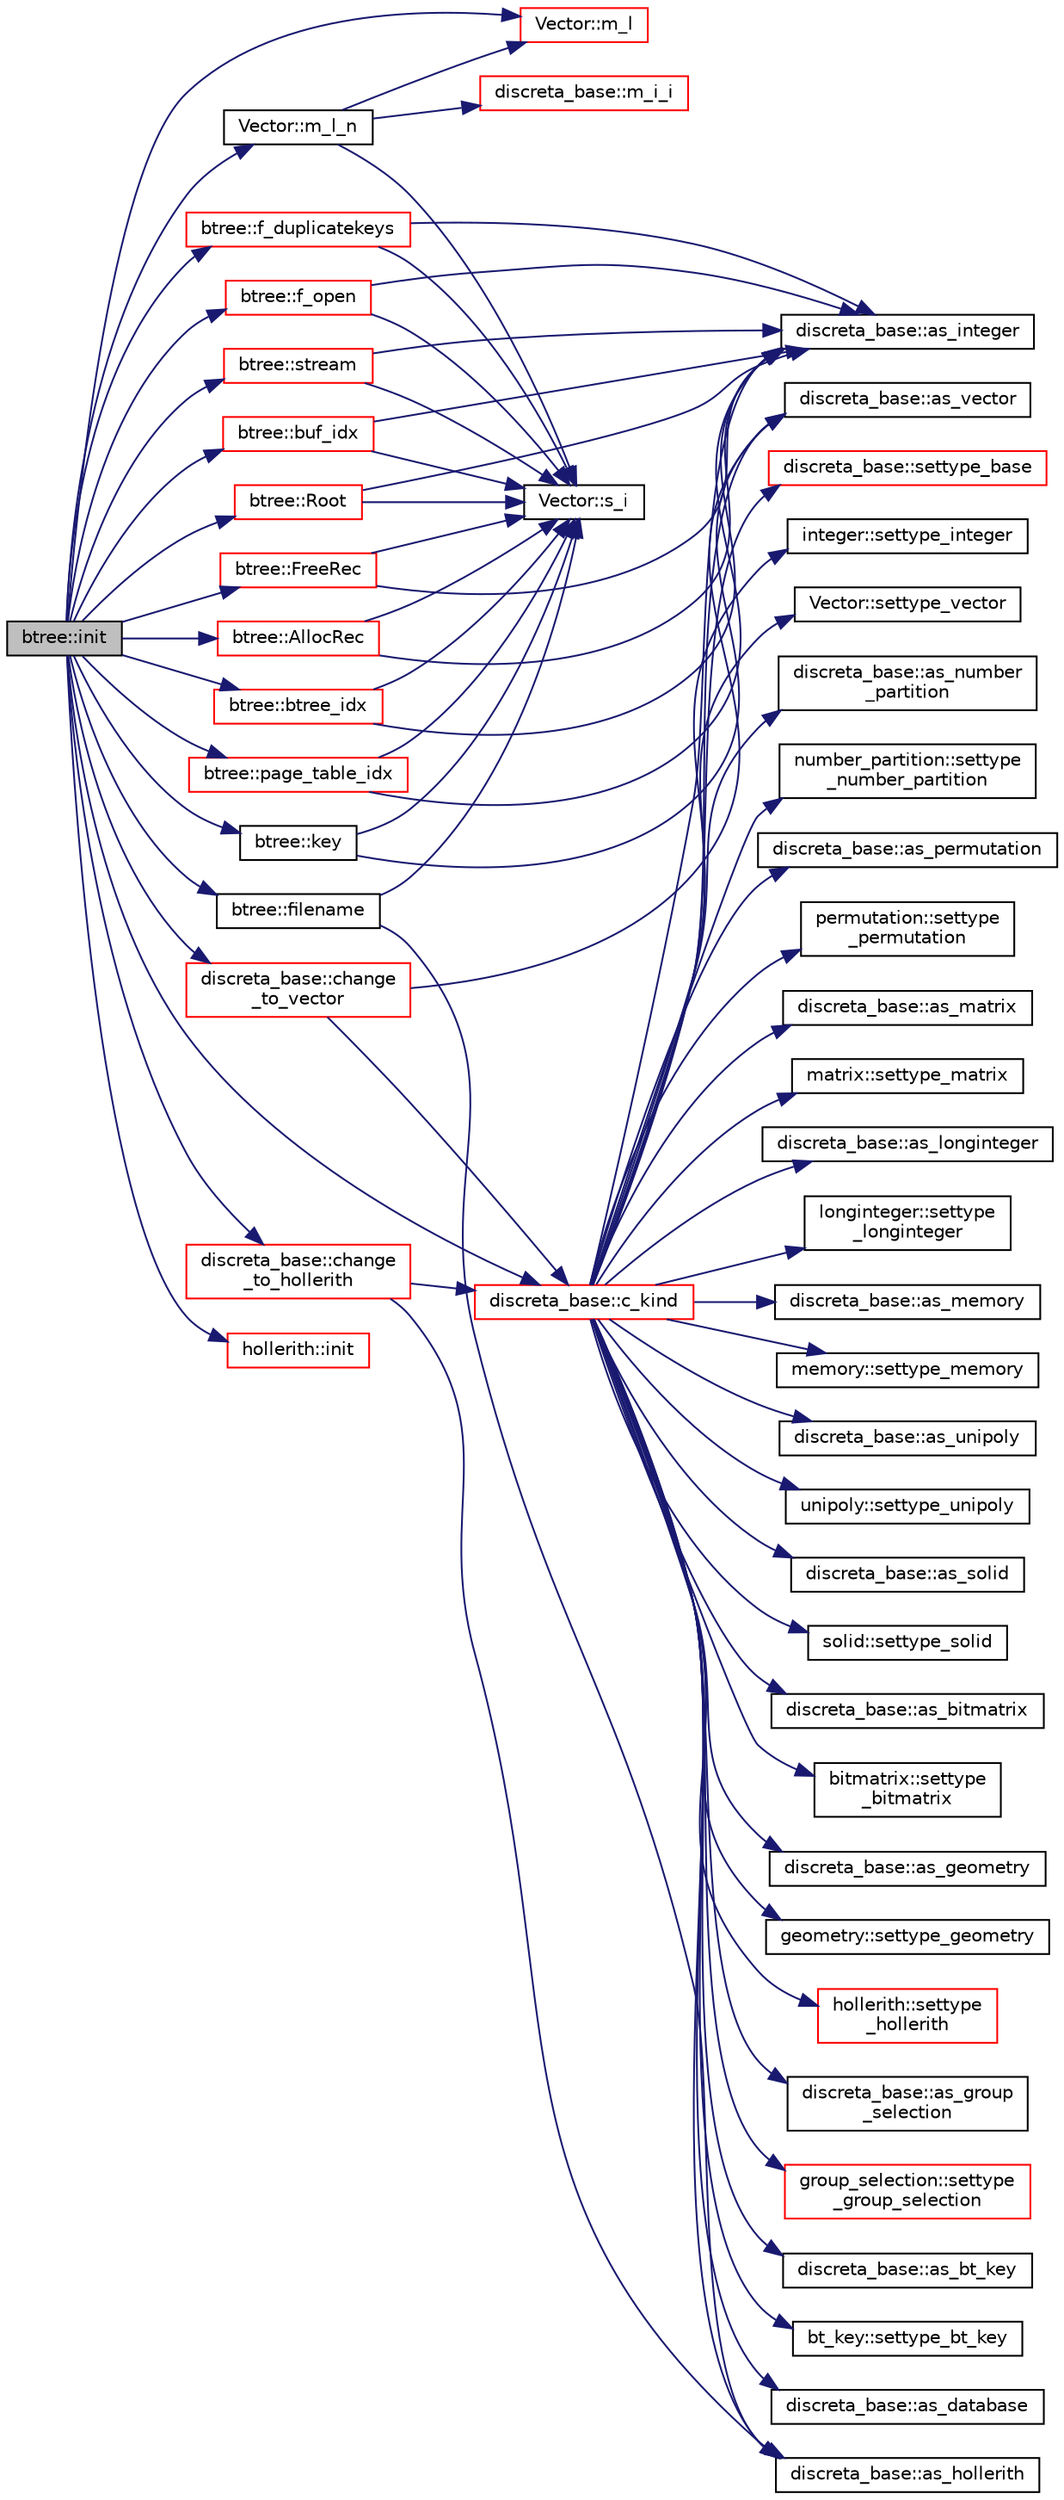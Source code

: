 digraph "btree::init"
{
  edge [fontname="Helvetica",fontsize="10",labelfontname="Helvetica",labelfontsize="10"];
  node [fontname="Helvetica",fontsize="10",shape=record];
  rankdir="LR";
  Node2158 [label="btree::init",height=0.2,width=0.4,color="black", fillcolor="grey75", style="filled", fontcolor="black"];
  Node2158 -> Node2159 [color="midnightblue",fontsize="10",style="solid",fontname="Helvetica"];
  Node2159 [label="Vector::m_l_n",height=0.2,width=0.4,color="black", fillcolor="white", style="filled",URL="$d5/db2/class_vector.html#a5c7c126e6266ecdc832c5ce5bc1cca2f"];
  Node2159 -> Node2160 [color="midnightblue",fontsize="10",style="solid",fontname="Helvetica"];
  Node2160 [label="Vector::m_l",height=0.2,width=0.4,color="red", fillcolor="white", style="filled",URL="$d5/db2/class_vector.html#a00f5520c2a6b4f5282a1a8bcf8ea74eb"];
  Node2159 -> Node2210 [color="midnightblue",fontsize="10",style="solid",fontname="Helvetica"];
  Node2210 [label="Vector::s_i",height=0.2,width=0.4,color="black", fillcolor="white", style="filled",URL="$d5/db2/class_vector.html#a1c4fe1752523df8119f70dd550244871"];
  Node2159 -> Node2211 [color="midnightblue",fontsize="10",style="solid",fontname="Helvetica"];
  Node2211 [label="discreta_base::m_i_i",height=0.2,width=0.4,color="red", fillcolor="white", style="filled",URL="$d7/d71/classdiscreta__base.html#aa231464a9d4bc233f66608021c9ad997"];
  Node2158 -> Node2213 [color="midnightblue",fontsize="10",style="solid",fontname="Helvetica"];
  Node2213 [label="discreta_base::c_kind",height=0.2,width=0.4,color="red", fillcolor="white", style="filled",URL="$d7/d71/classdiscreta__base.html#adc2ff61589c2d083688e7a43f333cb62"];
  Node2213 -> Node2214 [color="midnightblue",fontsize="10",style="solid",fontname="Helvetica"];
  Node2214 [label="discreta_base::settype_base",height=0.2,width=0.4,color="red", fillcolor="white", style="filled",URL="$d7/d71/classdiscreta__base.html#a4f42899a89447d1c3993ea07c38f8ad4"];
  Node2213 -> Node2170 [color="midnightblue",fontsize="10",style="solid",fontname="Helvetica"];
  Node2170 [label="discreta_base::as_integer",height=0.2,width=0.4,color="black", fillcolor="white", style="filled",URL="$d7/d71/classdiscreta__base.html#a00d7691eaf874fd283d942692fe8dd26"];
  Node2213 -> Node2215 [color="midnightblue",fontsize="10",style="solid",fontname="Helvetica"];
  Node2215 [label="integer::settype_integer",height=0.2,width=0.4,color="black", fillcolor="white", style="filled",URL="$d0/de5/classinteger.html#a6265c65ef311229acd513d748faba796"];
  Node2213 -> Node2172 [color="midnightblue",fontsize="10",style="solid",fontname="Helvetica"];
  Node2172 [label="discreta_base::as_vector",height=0.2,width=0.4,color="black", fillcolor="white", style="filled",URL="$d7/d71/classdiscreta__base.html#a7bdd6cae39c380b128ee9e17e42cf020"];
  Node2213 -> Node2216 [color="midnightblue",fontsize="10",style="solid",fontname="Helvetica"];
  Node2216 [label="Vector::settype_vector",height=0.2,width=0.4,color="black", fillcolor="white", style="filled",URL="$d5/db2/class_vector.html#a34e0d00b18c051f23904a8429fa6c8b4"];
  Node2213 -> Node2175 [color="midnightblue",fontsize="10",style="solid",fontname="Helvetica"];
  Node2175 [label="discreta_base::as_number\l_partition",height=0.2,width=0.4,color="black", fillcolor="white", style="filled",URL="$d7/d71/classdiscreta__base.html#a307aa09de0e925d46697707968ffab00"];
  Node2213 -> Node2217 [color="midnightblue",fontsize="10",style="solid",fontname="Helvetica"];
  Node2217 [label="number_partition::settype\l_number_partition",height=0.2,width=0.4,color="black", fillcolor="white", style="filled",URL="$df/d50/classnumber__partition.html#a3aaec1b557758f643ffc8555bbc358be"];
  Node2213 -> Node2177 [color="midnightblue",fontsize="10",style="solid",fontname="Helvetica"];
  Node2177 [label="discreta_base::as_permutation",height=0.2,width=0.4,color="black", fillcolor="white", style="filled",URL="$d7/d71/classdiscreta__base.html#aa4e72f36a82984239b12ae831e131098"];
  Node2213 -> Node2218 [color="midnightblue",fontsize="10",style="solid",fontname="Helvetica"];
  Node2218 [label="permutation::settype\l_permutation",height=0.2,width=0.4,color="black", fillcolor="white", style="filled",URL="$d0/d08/classpermutation.html#af1eea29f86195cede9562e444664c28c"];
  Node2213 -> Node2179 [color="midnightblue",fontsize="10",style="solid",fontname="Helvetica"];
  Node2179 [label="discreta_base::as_matrix",height=0.2,width=0.4,color="black", fillcolor="white", style="filled",URL="$d7/d71/classdiscreta__base.html#ae4d7f56d917a4707b838fbffde6467ff"];
  Node2213 -> Node2219 [color="midnightblue",fontsize="10",style="solid",fontname="Helvetica"];
  Node2219 [label="matrix::settype_matrix",height=0.2,width=0.4,color="black", fillcolor="white", style="filled",URL="$d1/d8d/classmatrix.html#a1780283a64a789e4084d792683d276bb"];
  Node2213 -> Node2182 [color="midnightblue",fontsize="10",style="solid",fontname="Helvetica"];
  Node2182 [label="discreta_base::as_longinteger",height=0.2,width=0.4,color="black", fillcolor="white", style="filled",URL="$d7/d71/classdiscreta__base.html#a20a094639eb711b10c8694c51937f7cd"];
  Node2213 -> Node2220 [color="midnightblue",fontsize="10",style="solid",fontname="Helvetica"];
  Node2220 [label="longinteger::settype\l_longinteger",height=0.2,width=0.4,color="black", fillcolor="white", style="filled",URL="$d3/d71/classlonginteger.html#ae5f811ece8df31b9ff114368a18e1dc5"];
  Node2213 -> Node2185 [color="midnightblue",fontsize="10",style="solid",fontname="Helvetica"];
  Node2185 [label="discreta_base::as_memory",height=0.2,width=0.4,color="black", fillcolor="white", style="filled",URL="$d7/d71/classdiscreta__base.html#ad94b2d7dce0cd4fa22db57f6e79c4bd2"];
  Node2213 -> Node2221 [color="midnightblue",fontsize="10",style="solid",fontname="Helvetica"];
  Node2221 [label="memory::settype_memory",height=0.2,width=0.4,color="black", fillcolor="white", style="filled",URL="$d8/d99/classmemory.html#a33aae277f9b8fe36b02e9d5da895451b"];
  Node2213 -> Node2187 [color="midnightblue",fontsize="10",style="solid",fontname="Helvetica"];
  Node2187 [label="discreta_base::as_unipoly",height=0.2,width=0.4,color="black", fillcolor="white", style="filled",URL="$d7/d71/classdiscreta__base.html#ad50d8027f039fe5c2478cddb243adc9d"];
  Node2213 -> Node2222 [color="midnightblue",fontsize="10",style="solid",fontname="Helvetica"];
  Node2222 [label="unipoly::settype_unipoly",height=0.2,width=0.4,color="black", fillcolor="white", style="filled",URL="$d1/d89/classunipoly.html#a8db854fcc85c5e1150b1f1b1c005c95b"];
  Node2213 -> Node2189 [color="midnightblue",fontsize="10",style="solid",fontname="Helvetica"];
  Node2189 [label="discreta_base::as_solid",height=0.2,width=0.4,color="black", fillcolor="white", style="filled",URL="$d7/d71/classdiscreta__base.html#a1fc5f2b85ec97ab0a69dd64903c970a5"];
  Node2213 -> Node2223 [color="midnightblue",fontsize="10",style="solid",fontname="Helvetica"];
  Node2223 [label="solid::settype_solid",height=0.2,width=0.4,color="black", fillcolor="white", style="filled",URL="$d8/def/classsolid.html#a775bd4821f75a8aee4ea3d4335ff90e0"];
  Node2213 -> Node2191 [color="midnightblue",fontsize="10",style="solid",fontname="Helvetica"];
  Node2191 [label="discreta_base::as_bitmatrix",height=0.2,width=0.4,color="black", fillcolor="white", style="filled",URL="$d7/d71/classdiscreta__base.html#a071ad54ea8ef6c9d1d15f532e5a76df6"];
  Node2213 -> Node2224 [color="midnightblue",fontsize="10",style="solid",fontname="Helvetica"];
  Node2224 [label="bitmatrix::settype\l_bitmatrix",height=0.2,width=0.4,color="black", fillcolor="white", style="filled",URL="$de/dc8/classbitmatrix.html#acb571d947f9526665ebbdc0ce3e2a973"];
  Node2213 -> Node2193 [color="midnightblue",fontsize="10",style="solid",fontname="Helvetica"];
  Node2193 [label="discreta_base::as_geometry",height=0.2,width=0.4,color="black", fillcolor="white", style="filled",URL="$d7/d71/classdiscreta__base.html#a38fc7b4cdd830703e9d87354b79bc5c8"];
  Node2213 -> Node2225 [color="midnightblue",fontsize="10",style="solid",fontname="Helvetica"];
  Node2225 [label="geometry::settype_geometry",height=0.2,width=0.4,color="black", fillcolor="white", style="filled",URL="$da/d44/classgeometry.html#ab4a336baba6a3f56f5ffa053a5be5ba7"];
  Node2213 -> Node2195 [color="midnightblue",fontsize="10",style="solid",fontname="Helvetica"];
  Node2195 [label="discreta_base::as_hollerith",height=0.2,width=0.4,color="black", fillcolor="white", style="filled",URL="$d7/d71/classdiscreta__base.html#a3e66f82711f314710107e2f29e589690"];
  Node2213 -> Node2226 [color="midnightblue",fontsize="10",style="solid",fontname="Helvetica"];
  Node2226 [label="hollerith::settype\l_hollerith",height=0.2,width=0.4,color="red", fillcolor="white", style="filled",URL="$d8/d99/classhollerith.html#a23bbd4acfc88a0e90f1245f243f51f76"];
  Node2213 -> Node2197 [color="midnightblue",fontsize="10",style="solid",fontname="Helvetica"];
  Node2197 [label="discreta_base::as_group\l_selection",height=0.2,width=0.4,color="black", fillcolor="white", style="filled",URL="$d7/d71/classdiscreta__base.html#aae1bac4883c567718bef9fb610abbdc8"];
  Node2213 -> Node2228 [color="midnightblue",fontsize="10",style="solid",fontname="Helvetica"];
  Node2228 [label="group_selection::settype\l_group_selection",height=0.2,width=0.4,color="red", fillcolor="white", style="filled",URL="$d6/db0/classgroup__selection.html#a015ed73b7b8d784bedd4d11ac1fc0ec1"];
  Node2213 -> Node2199 [color="midnightblue",fontsize="10",style="solid",fontname="Helvetica"];
  Node2199 [label="discreta_base::as_bt_key",height=0.2,width=0.4,color="black", fillcolor="white", style="filled",URL="$d7/d71/classdiscreta__base.html#a2734c6e08dca17cf6588bd5064ec1b9f"];
  Node2213 -> Node2230 [color="midnightblue",fontsize="10",style="solid",fontname="Helvetica"];
  Node2230 [label="bt_key::settype_bt_key",height=0.2,width=0.4,color="black", fillcolor="white", style="filled",URL="$d1/de5/classbt__key.html#a352bb10beb7c789d8d29373035824800"];
  Node2213 -> Node2201 [color="midnightblue",fontsize="10",style="solid",fontname="Helvetica"];
  Node2201 [label="discreta_base::as_database",height=0.2,width=0.4,color="black", fillcolor="white", style="filled",URL="$d7/d71/classdiscreta__base.html#ab055d39d58210a2b03ba3d33703b09a9"];
  Node2158 -> Node2236 [color="midnightblue",fontsize="10",style="solid",fontname="Helvetica"];
  Node2236 [label="btree::f_duplicatekeys",height=0.2,width=0.4,color="red", fillcolor="white", style="filled",URL="$dd/db0/classbtree.html#aa53430cc1a527debec6fe02f1c8a2bf5"];
  Node2236 -> Node2210 [color="midnightblue",fontsize="10",style="solid",fontname="Helvetica"];
  Node2236 -> Node2170 [color="midnightblue",fontsize="10",style="solid",fontname="Helvetica"];
  Node2158 -> Node2238 [color="midnightblue",fontsize="10",style="solid",fontname="Helvetica"];
  Node2238 [label="btree::key",height=0.2,width=0.4,color="black", fillcolor="white", style="filled",URL="$dd/db0/classbtree.html#abc561b2c60acc5a699637b7eb2549503"];
  Node2238 -> Node2210 [color="midnightblue",fontsize="10",style="solid",fontname="Helvetica"];
  Node2238 -> Node2172 [color="midnightblue",fontsize="10",style="solid",fontname="Helvetica"];
  Node2158 -> Node2239 [color="midnightblue",fontsize="10",style="solid",fontname="Helvetica"];
  Node2239 [label="discreta_base::change\l_to_vector",height=0.2,width=0.4,color="red", fillcolor="white", style="filled",URL="$d7/d71/classdiscreta__base.html#a66186d19c55ad54af11e2a040a763c38"];
  Node2239 -> Node2213 [color="midnightblue",fontsize="10",style="solid",fontname="Helvetica"];
  Node2239 -> Node2172 [color="midnightblue",fontsize="10",style="solid",fontname="Helvetica"];
  Node2158 -> Node2160 [color="midnightblue",fontsize="10",style="solid",fontname="Helvetica"];
  Node2158 -> Node2240 [color="midnightblue",fontsize="10",style="solid",fontname="Helvetica"];
  Node2240 [label="btree::filename",height=0.2,width=0.4,color="black", fillcolor="white", style="filled",URL="$dd/db0/classbtree.html#ac15638387eb5a165403b8f73d584fe5a"];
  Node2240 -> Node2210 [color="midnightblue",fontsize="10",style="solid",fontname="Helvetica"];
  Node2240 -> Node2195 [color="midnightblue",fontsize="10",style="solid",fontname="Helvetica"];
  Node2158 -> Node2241 [color="midnightblue",fontsize="10",style="solid",fontname="Helvetica"];
  Node2241 [label="discreta_base::change\l_to_hollerith",height=0.2,width=0.4,color="red", fillcolor="white", style="filled",URL="$d7/d71/classdiscreta__base.html#a10f410adc814d4568e3b0f84550c4ca1"];
  Node2241 -> Node2213 [color="midnightblue",fontsize="10",style="solid",fontname="Helvetica"];
  Node2241 -> Node2195 [color="midnightblue",fontsize="10",style="solid",fontname="Helvetica"];
  Node2158 -> Node2242 [color="midnightblue",fontsize="10",style="solid",fontname="Helvetica"];
  Node2242 [label="hollerith::init",height=0.2,width=0.4,color="red", fillcolor="white", style="filled",URL="$d8/d99/classhollerith.html#af51ae7b943056db367f3c205a5a1cc4b"];
  Node2158 -> Node2243 [color="midnightblue",fontsize="10",style="solid",fontname="Helvetica"];
  Node2243 [label="btree::f_open",height=0.2,width=0.4,color="red", fillcolor="white", style="filled",URL="$dd/db0/classbtree.html#a192d74607f02ea8e0ad631d6e6fd6704"];
  Node2243 -> Node2210 [color="midnightblue",fontsize="10",style="solid",fontname="Helvetica"];
  Node2243 -> Node2170 [color="midnightblue",fontsize="10",style="solid",fontname="Helvetica"];
  Node2158 -> Node2244 [color="midnightblue",fontsize="10",style="solid",fontname="Helvetica"];
  Node2244 [label="btree::stream",height=0.2,width=0.4,color="red", fillcolor="white", style="filled",URL="$dd/db0/classbtree.html#af99e68df8c3674b7d77ed80a8bbcffac"];
  Node2244 -> Node2210 [color="midnightblue",fontsize="10",style="solid",fontname="Helvetica"];
  Node2244 -> Node2170 [color="midnightblue",fontsize="10",style="solid",fontname="Helvetica"];
  Node2158 -> Node2245 [color="midnightblue",fontsize="10",style="solid",fontname="Helvetica"];
  Node2245 [label="btree::buf_idx",height=0.2,width=0.4,color="red", fillcolor="white", style="filled",URL="$dd/db0/classbtree.html#a6a928fc93c93d8b5a83ad1ba699b453e"];
  Node2245 -> Node2210 [color="midnightblue",fontsize="10",style="solid",fontname="Helvetica"];
  Node2245 -> Node2170 [color="midnightblue",fontsize="10",style="solid",fontname="Helvetica"];
  Node2158 -> Node2246 [color="midnightblue",fontsize="10",style="solid",fontname="Helvetica"];
  Node2246 [label="btree::Root",height=0.2,width=0.4,color="red", fillcolor="white", style="filled",URL="$dd/db0/classbtree.html#a2fd65be715ab94bf4a764c4f582a642b"];
  Node2246 -> Node2210 [color="midnightblue",fontsize="10",style="solid",fontname="Helvetica"];
  Node2246 -> Node2170 [color="midnightblue",fontsize="10",style="solid",fontname="Helvetica"];
  Node2158 -> Node2247 [color="midnightblue",fontsize="10",style="solid",fontname="Helvetica"];
  Node2247 [label="btree::FreeRec",height=0.2,width=0.4,color="red", fillcolor="white", style="filled",URL="$dd/db0/classbtree.html#a2ca35526158f016e569c53c411b5fb50"];
  Node2247 -> Node2210 [color="midnightblue",fontsize="10",style="solid",fontname="Helvetica"];
  Node2247 -> Node2170 [color="midnightblue",fontsize="10",style="solid",fontname="Helvetica"];
  Node2158 -> Node2248 [color="midnightblue",fontsize="10",style="solid",fontname="Helvetica"];
  Node2248 [label="btree::AllocRec",height=0.2,width=0.4,color="red", fillcolor="white", style="filled",URL="$dd/db0/classbtree.html#adfd0217cbd0386bed9231810d581044b"];
  Node2248 -> Node2210 [color="midnightblue",fontsize="10",style="solid",fontname="Helvetica"];
  Node2248 -> Node2170 [color="midnightblue",fontsize="10",style="solid",fontname="Helvetica"];
  Node2158 -> Node2249 [color="midnightblue",fontsize="10",style="solid",fontname="Helvetica"];
  Node2249 [label="btree::btree_idx",height=0.2,width=0.4,color="red", fillcolor="white", style="filled",URL="$dd/db0/classbtree.html#a716a53d4afaa38334205cad81be5546d"];
  Node2249 -> Node2210 [color="midnightblue",fontsize="10",style="solid",fontname="Helvetica"];
  Node2249 -> Node2170 [color="midnightblue",fontsize="10",style="solid",fontname="Helvetica"];
  Node2158 -> Node2250 [color="midnightblue",fontsize="10",style="solid",fontname="Helvetica"];
  Node2250 [label="btree::page_table_idx",height=0.2,width=0.4,color="red", fillcolor="white", style="filled",URL="$dd/db0/classbtree.html#abc6a6f309e4c61cb5a7f4c4a248d384d"];
  Node2250 -> Node2210 [color="midnightblue",fontsize="10",style="solid",fontname="Helvetica"];
  Node2250 -> Node2170 [color="midnightblue",fontsize="10",style="solid",fontname="Helvetica"];
}
